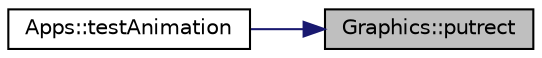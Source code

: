 digraph "Graphics::putrect"
{
 // LATEX_PDF_SIZE
  edge [fontname="Helvetica",fontsize="10",labelfontname="Helvetica",labelfontsize="10"];
  node [fontname="Helvetica",fontsize="10",shape=record];
  rankdir="RL";
  Node1 [label="Graphics::putrect",height=0.2,width=0.4,color="black", fillcolor="grey75", style="filled", fontcolor="black",tooltip="Draws and fills a rectangle of a given width and height, and color at the provided coordinates."];
  Node1 -> Node2 [dir="back",color="midnightblue",fontsize="10",style="solid",fontname="Helvetica"];
  Node2 [label="Apps::testAnimation",height=0.2,width=0.4,color="black", fillcolor="white", style="filled",URL="$dc/da3/namespace_apps.html#a01ace99cc76e0adcf1428dadf9134e3e",tooltip="Run a simple animation."];
}
